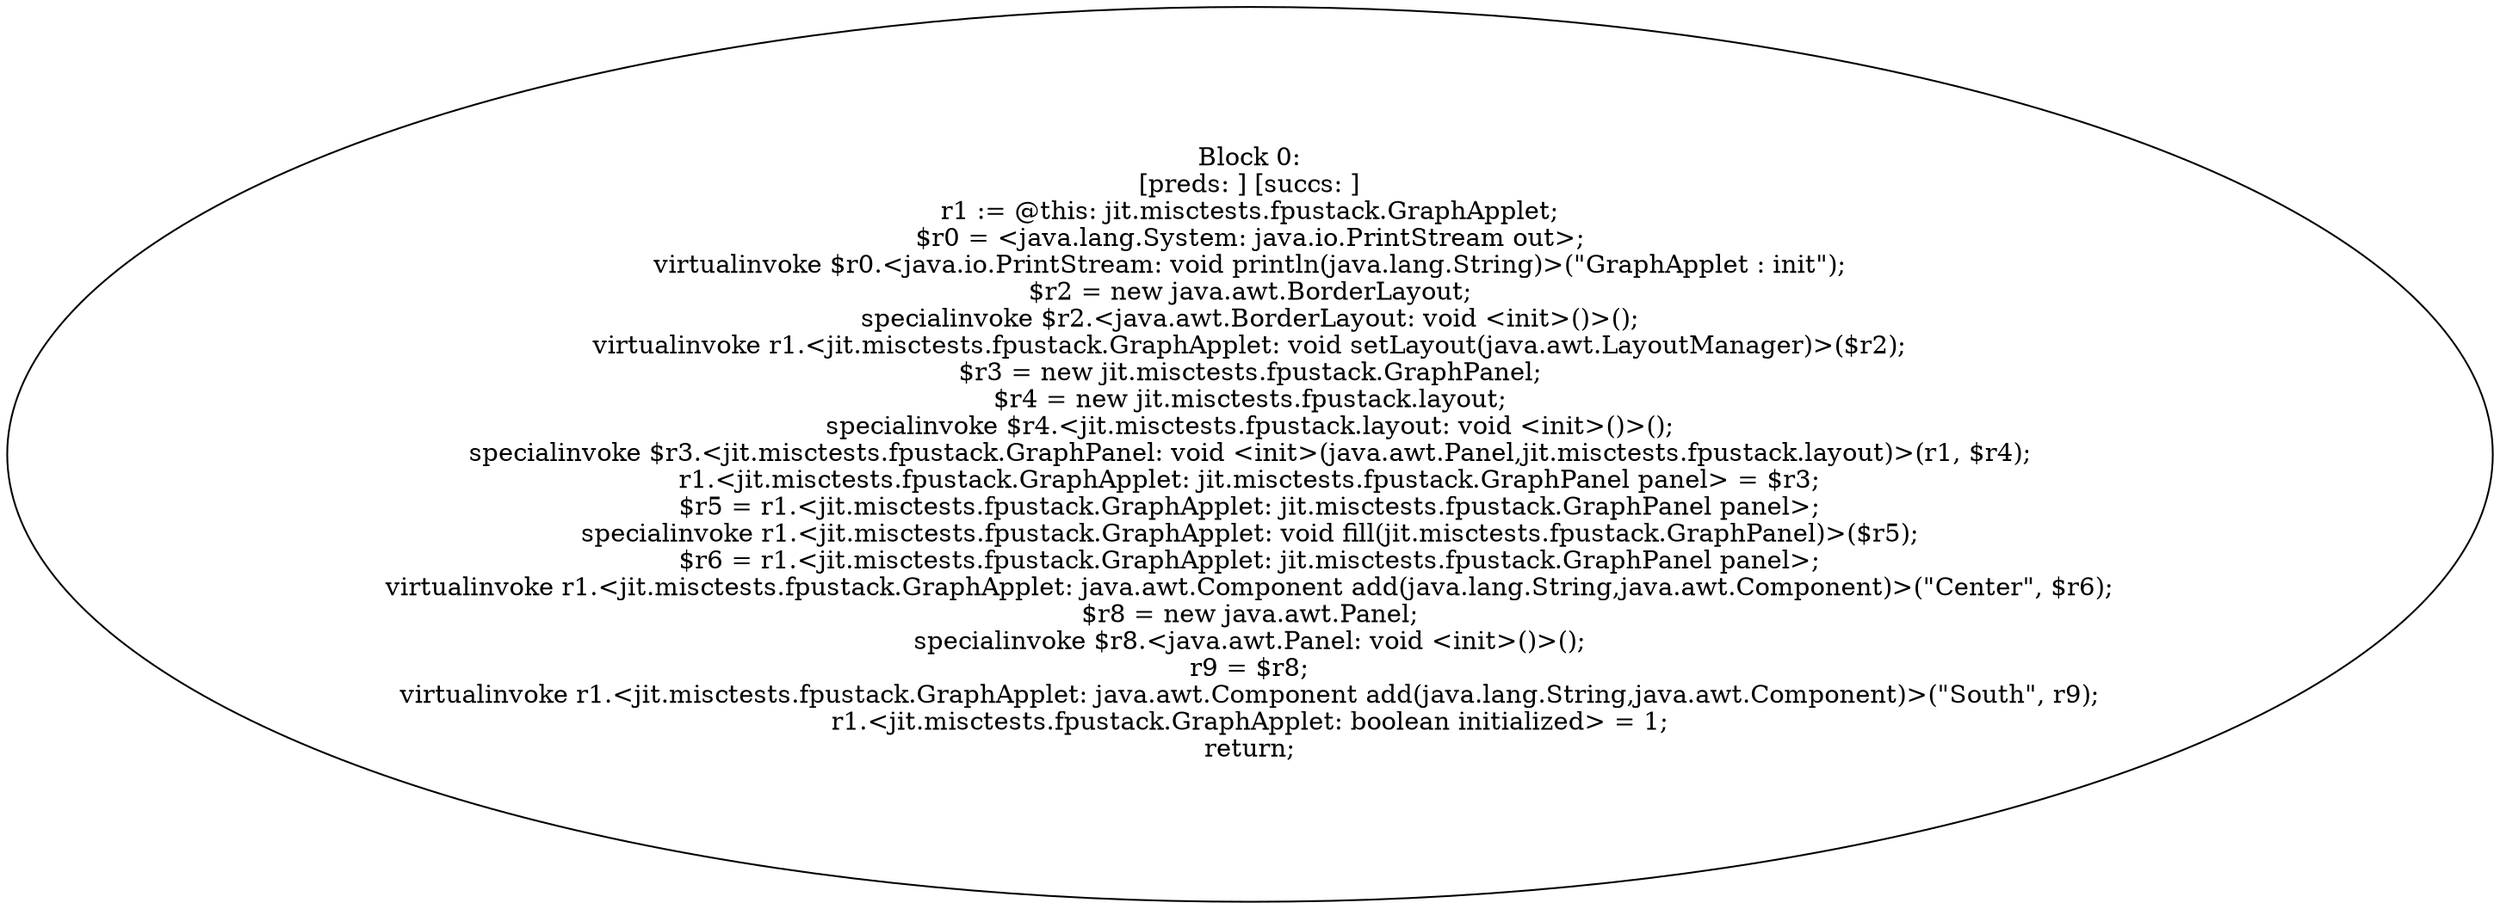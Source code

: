 digraph "unitGraph" {
    "Block 0:
[preds: ] [succs: ]
r1 := @this: jit.misctests.fpustack.GraphApplet;
$r0 = <java.lang.System: java.io.PrintStream out>;
virtualinvoke $r0.<java.io.PrintStream: void println(java.lang.String)>(\"GraphApplet : init\");
$r2 = new java.awt.BorderLayout;
specialinvoke $r2.<java.awt.BorderLayout: void <init>()>();
virtualinvoke r1.<jit.misctests.fpustack.GraphApplet: void setLayout(java.awt.LayoutManager)>($r2);
$r3 = new jit.misctests.fpustack.GraphPanel;
$r4 = new jit.misctests.fpustack.layout;
specialinvoke $r4.<jit.misctests.fpustack.layout: void <init>()>();
specialinvoke $r3.<jit.misctests.fpustack.GraphPanel: void <init>(java.awt.Panel,jit.misctests.fpustack.layout)>(r1, $r4);
r1.<jit.misctests.fpustack.GraphApplet: jit.misctests.fpustack.GraphPanel panel> = $r3;
$r5 = r1.<jit.misctests.fpustack.GraphApplet: jit.misctests.fpustack.GraphPanel panel>;
specialinvoke r1.<jit.misctests.fpustack.GraphApplet: void fill(jit.misctests.fpustack.GraphPanel)>($r5);
$r6 = r1.<jit.misctests.fpustack.GraphApplet: jit.misctests.fpustack.GraphPanel panel>;
virtualinvoke r1.<jit.misctests.fpustack.GraphApplet: java.awt.Component add(java.lang.String,java.awt.Component)>(\"Center\", $r6);
$r8 = new java.awt.Panel;
specialinvoke $r8.<java.awt.Panel: void <init>()>();
r9 = $r8;
virtualinvoke r1.<jit.misctests.fpustack.GraphApplet: java.awt.Component add(java.lang.String,java.awt.Component)>(\"South\", r9);
r1.<jit.misctests.fpustack.GraphApplet: boolean initialized> = 1;
return;
"
}

